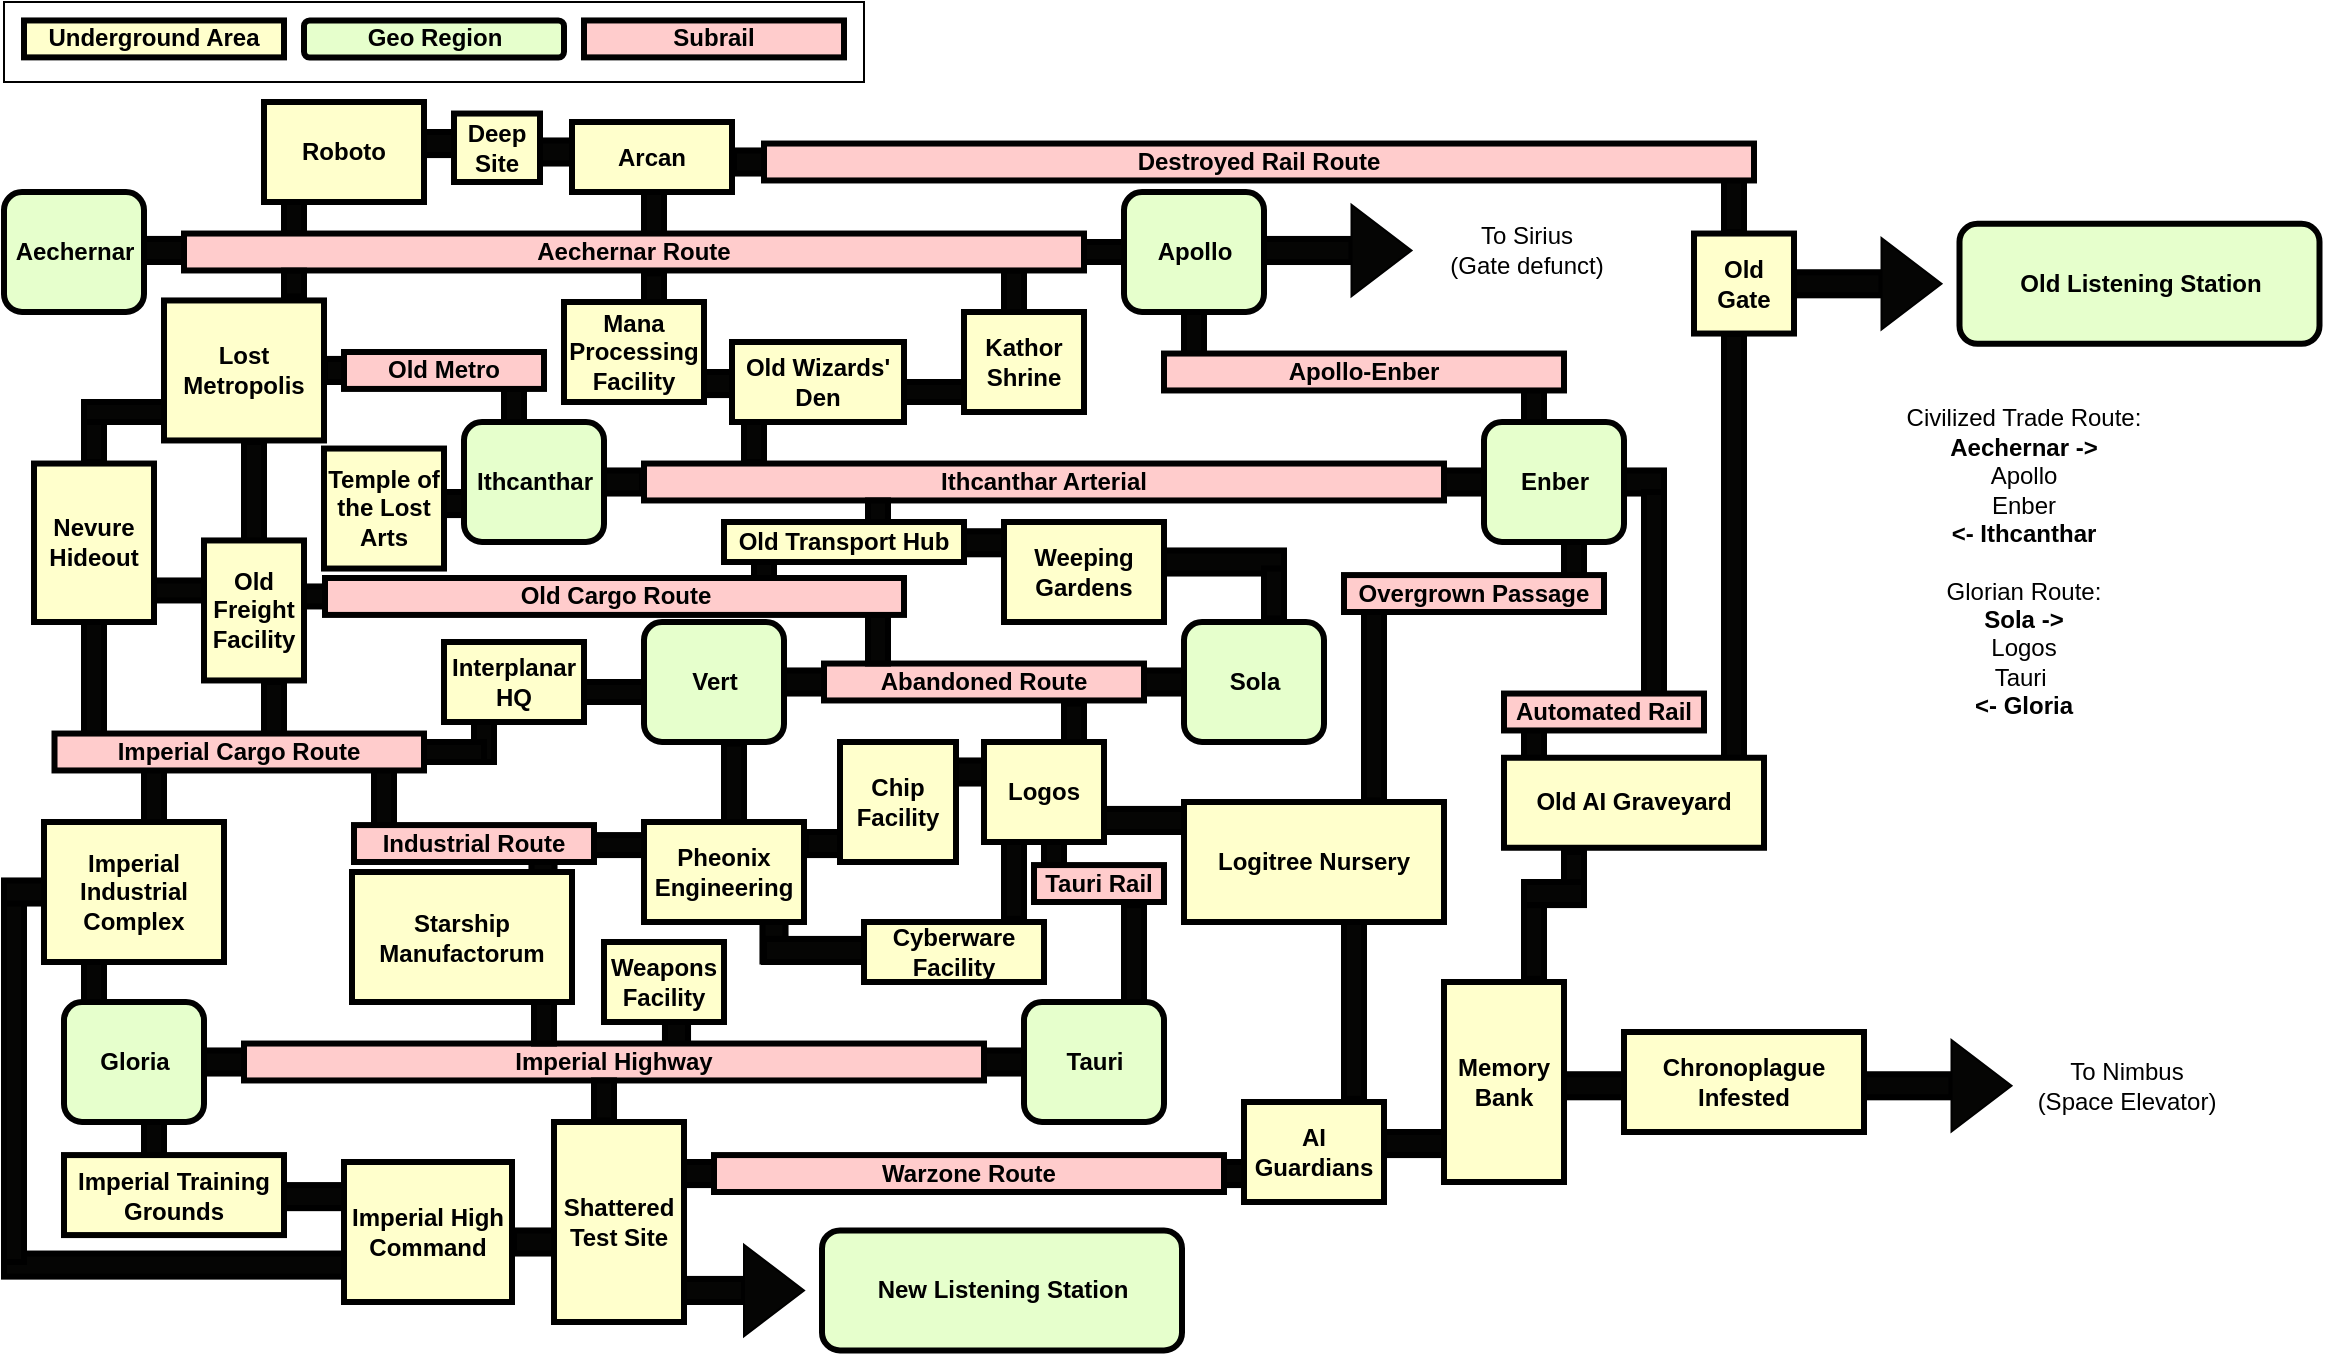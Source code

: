 <mxfile version="15.3.3" type="github" pages="3">
  <diagram name="Whole Map" id="c7558073-3199-34d8-9f00-42111426c3f3">
    <mxGraphModel dx="599" dy="219" grid="1" gridSize="10" guides="1" tooltips="1" connect="1" arrows="1" fold="1" page="1" pageScale="1" pageWidth="826" pageHeight="1169" background="none" math="0" shadow="0">
      <root>
        <mxCell id="0" />
        <mxCell id="1" parent="0" />
        <mxCell id="K3nOhWXgit-ND3mJMlhe-17" value="" style="whiteSpace=wrap;align=center;verticalAlign=middle;fontStyle=1;strokeWidth=3;fillColor=#050504;rotation=90;" vertex="1" parent="1">
          <mxGeometry x="279.5" y="447.69" width="20" height="11.54" as="geometry" />
        </mxCell>
        <mxCell id="K3nOhWXgit-ND3mJMlhe-7" value="" style="whiteSpace=wrap;align=center;verticalAlign=middle;fontStyle=1;strokeWidth=3;fillColor=#050504;" vertex="1" parent="1">
          <mxGeometry x="580" y="471.54" width="10" height="49.23" as="geometry" />
        </mxCell>
        <mxCell id="PadTIyMqERsMDA0XlbBG-240" value="" style="whiteSpace=wrap;align=center;verticalAlign=middle;fontStyle=1;strokeWidth=3;fillColor=#050504;" vertex="1" parent="1">
          <mxGeometry x="780" y="379.23" width="10" height="20" as="geometry" />
        </mxCell>
        <mxCell id="K3nOhWXgit-ND3mJMlhe-11" value="" style="whiteSpace=wrap;align=center;verticalAlign=middle;fontStyle=1;strokeWidth=3;fillColor=#050504;" vertex="1" parent="1">
          <mxGeometry x="395" y="294.23" width="10" height="20" as="geometry" />
        </mxCell>
        <mxCell id="K3nOhWXgit-ND3mJMlhe-2" value="" style="whiteSpace=wrap;align=center;verticalAlign=middle;fontStyle=1;strokeWidth=3;fillColor=#050504;" vertex="1" parent="1">
          <mxGeometry x="180.5" y="198.46" width="19" height="11.54" as="geometry" />
        </mxCell>
        <mxCell id="i3sJD5P4p5NzvENN9ZNv-3" value="" style="whiteSpace=wrap;align=center;verticalAlign=middle;fontStyle=1;strokeWidth=3;fillColor=#050504;" vertex="1" parent="1">
          <mxGeometry x="236" y="265" width="19" height="11.54" as="geometry" />
        </mxCell>
        <mxCell id="PadTIyMqERsMDA0XlbBG-172" value="" style="whiteSpace=wrap;align=center;verticalAlign=middle;fontStyle=1;strokeWidth=3;fillColor=#050504;" vertex="1" parent="1">
          <mxGeometry x="150" y="360" width="10" height="30" as="geometry" />
        </mxCell>
        <mxCell id="PadTIyMqERsMDA0XlbBG-267" value="" style="whiteSpace=wrap;align=center;verticalAlign=middle;fontStyle=1;strokeWidth=3;fillColor=#050504;" vertex="1" parent="1">
          <mxGeometry x="90" y="579.23" width="10" height="20" as="geometry" />
        </mxCell>
        <mxCell id="PadTIyMqERsMDA0XlbBG-156" value="" style="whiteSpace=wrap;align=center;verticalAlign=middle;fontStyle=1;strokeWidth=3;fillColor=#050504;" vertex="1" parent="1">
          <mxGeometry x="340" y="155.67" width="10" height="15.77" as="geometry" />
        </mxCell>
        <mxCell id="PadTIyMqERsMDA0XlbBG-259" value="" style="whiteSpace=wrap;align=center;verticalAlign=middle;fontStyle=1;strokeWidth=3;fillColor=#050504;" vertex="1" parent="1">
          <mxGeometry x="264" y="89.23" width="40" height="11.54" as="geometry" />
        </mxCell>
        <mxCell id="PadTIyMqERsMDA0XlbBG-251" value="" style="whiteSpace=wrap;align=center;verticalAlign=middle;fontStyle=1;strokeWidth=3;fillColor=#050504;" vertex="1" parent="1">
          <mxGeometry x="230" y="85.0" width="19" height="11.54" as="geometry" />
        </mxCell>
        <mxCell id="PadTIyMqERsMDA0XlbBG-245" value="" style="whiteSpace=wrap;align=center;verticalAlign=middle;fontStyle=1;strokeWidth=3;fillColor=#050504;" vertex="1" parent="1">
          <mxGeometry x="880" y="185.77" width="10" height="214.23" as="geometry" />
        </mxCell>
        <mxCell id="PadTIyMqERsMDA0XlbBG-215" value="" style="whiteSpace=wrap;align=center;verticalAlign=middle;fontStyle=1;strokeWidth=3;fillColor=#050504;rotation=90;" vertex="1" parent="1">
          <mxGeometry x="346.25" y="528.46" width="20" height="11.54" as="geometry" />
        </mxCell>
        <mxCell id="PadTIyMqERsMDA0XlbBG-205" value="" style="whiteSpace=wrap;align=center;verticalAlign=middle;fontStyle=1;strokeWidth=3;fillColor=#050504;" vertex="1" parent="1">
          <mxGeometry x="550" y="370.77" width="10" height="20" as="geometry" />
        </mxCell>
        <mxCell id="PadTIyMqERsMDA0XlbBG-204" value="" style="whiteSpace=wrap;align=center;verticalAlign=middle;fontStyle=1;strokeWidth=3;fillColor=#050504;" vertex="1" parent="1">
          <mxGeometry x="369" y="205.0" width="19" height="11.54" as="geometry" />
        </mxCell>
        <mxCell id="PadTIyMqERsMDA0XlbBG-190" value="" style="whiteSpace=wrap;align=center;verticalAlign=middle;fontStyle=1;strokeWidth=3;fillColor=#050504;" vertex="1" parent="1">
          <mxGeometry x="340" y="600" width="320" height="11.54" as="geometry" />
        </mxCell>
        <mxCell id="PadTIyMqERsMDA0XlbBG-186" value="" style="whiteSpace=wrap;align=center;verticalAlign=middle;fontStyle=1;strokeWidth=3;fillColor=#050504;rotation=90;" vertex="1" parent="1">
          <mxGeometry x="395" y="484" width="20" height="11.54" as="geometry" />
        </mxCell>
        <mxCell id="PadTIyMqERsMDA0XlbBG-184" value="" style="whiteSpace=wrap;align=center;verticalAlign=middle;fontStyle=1;strokeWidth=3;fillColor=#050504;" vertex="1" parent="1">
          <mxGeometry x="421" y="435.0" width="20" height="11.54" as="geometry" />
        </mxCell>
        <mxCell id="PadTIyMqERsMDA0XlbBG-183" value="" style="whiteSpace=wrap;align=center;verticalAlign=middle;fontStyle=1;strokeWidth=3;fillColor=#050504;" vertex="1" parent="1">
          <mxGeometry x="299.5" y="436.54" width="69" height="10" as="geometry" />
        </mxCell>
        <mxCell id="PadTIyMqERsMDA0XlbBG-160" value="" style="whiteSpace=wrap;align=center;verticalAlign=middle;fontStyle=1;strokeWidth=3;fillColor=#050504;" vertex="1" parent="1">
          <mxGeometry x="520" y="154.23" width="10" height="25.77" as="geometry" />
        </mxCell>
        <mxCell id="PadTIyMqERsMDA0XlbBG-154" value="" style="whiteSpace=wrap;align=center;verticalAlign=middle;fontStyle=1;strokeWidth=3;fillColor=#050504;" vertex="1" parent="1">
          <mxGeometry x="60" y="220" width="70" height="10" as="geometry" />
        </mxCell>
        <mxCell id="PadTIyMqERsMDA0XlbBG-153" value="" style="whiteSpace=wrap;align=center;verticalAlign=middle;fontStyle=1;strokeWidth=3;fillColor=#050504;" vertex="1" parent="1">
          <mxGeometry x="90" y="138.46" width="20" height="11.54" as="geometry" />
        </mxCell>
        <mxCell id="PadTIyMqERsMDA0XlbBG-152" value="" style="whiteSpace=wrap;align=center;verticalAlign=middle;fontStyle=1;strokeWidth=3;fillColor=#050504;" vertex="1" parent="1">
          <mxGeometry x="340" y="112.69" width="10" height="25.77" as="geometry" />
        </mxCell>
        <mxCell id="PadTIyMqERsMDA0XlbBG-151" value="" style="whiteSpace=wrap;align=center;verticalAlign=middle;fontStyle=1;strokeWidth=3;fillColor=#050504;" vertex="1" parent="1">
          <mxGeometry x="160" y="120" width="10" height="15.77" as="geometry" />
        </mxCell>
        <mxCell id="PadTIyMqERsMDA0XlbBG-103" value="" style="group" vertex="1" connectable="0" parent="1">
          <mxGeometry x="20" y="20" width="430" height="40" as="geometry" />
        </mxCell>
        <mxCell id="PadTIyMqERsMDA0XlbBG-102" value="" style="rounded=0;whiteSpace=wrap;html=1;hachureGap=4;pointerEvents=0;strokeColor=default;" vertex="1" parent="PadTIyMqERsMDA0XlbBG-103">
          <mxGeometry width="430" height="40" as="geometry" />
        </mxCell>
        <mxCell id="PadTIyMqERsMDA0XlbBG-96" value="Underground Area" style="whiteSpace=wrap;align=center;verticalAlign=middle;fontStyle=1;strokeWidth=3;fillColor=#FFFFCC" vertex="1" parent="PadTIyMqERsMDA0XlbBG-103">
          <mxGeometry x="10" y="9.231" width="130" height="18.462" as="geometry" />
        </mxCell>
        <mxCell id="PadTIyMqERsMDA0XlbBG-97" value="Subrail" style="whiteSpace=wrap;align=center;verticalAlign=middle;size=0.231;fontStyle=1;strokeWidth=3;fillColor=#FFCCCC;strokeColor=default;" vertex="1" parent="PadTIyMqERsMDA0XlbBG-103">
          <mxGeometry x="290" y="9.231" width="130" height="18.462" as="geometry" />
        </mxCell>
        <mxCell id="PadTIyMqERsMDA0XlbBG-98" value="Geo Region" style="verticalAlign=middle;align=center;fontSize=12;fontFamily=Helvetica;html=1;rounded=1;fontStyle=1;strokeWidth=3;fillColor=#E6FFCC" vertex="1" parent="PadTIyMqERsMDA0XlbBG-103">
          <mxGeometry x="150" y="9.231" width="130" height="18.462" as="geometry" />
        </mxCell>
        <mxCell id="PadTIyMqERsMDA0XlbBG-104" value="Aechernar Route" style="whiteSpace=wrap;align=center;verticalAlign=middle;size=0.231;fontStyle=1;strokeWidth=3;fillColor=#FFCCCC;strokeColor=default;" vertex="1" parent="1">
          <mxGeometry x="110" y="135.77" width="450" height="18.46" as="geometry" />
        </mxCell>
        <mxCell id="PadTIyMqERsMDA0XlbBG-115" value="Aechernar" style="verticalAlign=middle;align=center;fontSize=12;fontFamily=Helvetica;html=1;rounded=1;fontStyle=1;strokeWidth=3;fillColor=#E6FFCC" vertex="1" parent="1">
          <mxGeometry x="20" y="115" width="70" height="60" as="geometry" />
        </mxCell>
        <mxCell id="PadTIyMqERsMDA0XlbBG-117" value="Roboto" style="whiteSpace=wrap;align=center;verticalAlign=middle;fontStyle=1;strokeWidth=3;fillColor=#FFFFCC" vertex="1" parent="1">
          <mxGeometry x="150" y="70" width="80" height="50" as="geometry" />
        </mxCell>
        <mxCell id="PadTIyMqERsMDA0XlbBG-118" value="Ithcanthar Arterial" style="whiteSpace=wrap;align=center;verticalAlign=middle;size=0.231;fontStyle=1;strokeWidth=3;fillColor=#FFCCCC;strokeColor=default;" vertex="1" parent="1">
          <mxGeometry x="340" y="250.77" width="400" height="18.46" as="geometry" />
        </mxCell>
        <mxCell id="PadTIyMqERsMDA0XlbBG-119" value="Imperial Highway" style="whiteSpace=wrap;align=center;verticalAlign=middle;size=0.231;fontStyle=1;strokeWidth=3;fillColor=#FFCCCC;strokeColor=default;" vertex="1" parent="1">
          <mxGeometry x="140" y="540.77" width="370" height="18.46" as="geometry" />
        </mxCell>
        <mxCell id="PadTIyMqERsMDA0XlbBG-120" value="Abandoned Route" style="whiteSpace=wrap;align=center;verticalAlign=middle;size=0.231;fontStyle=1;strokeWidth=3;fillColor=#FFCCCC;strokeColor=default;" vertex="1" parent="1">
          <mxGeometry x="430" y="350.77" width="160" height="18.46" as="geometry" />
        </mxCell>
        <mxCell id="PadTIyMqERsMDA0XlbBG-121" value="Ithcanthar" style="verticalAlign=middle;align=center;fontSize=12;fontFamily=Helvetica;html=1;rounded=1;fontStyle=1;strokeWidth=3;fillColor=#E6FFCC" vertex="1" parent="1">
          <mxGeometry x="250" y="230" width="70" height="60" as="geometry" />
        </mxCell>
        <mxCell id="PadTIyMqERsMDA0XlbBG-122" value="Apollo" style="verticalAlign=middle;align=center;fontSize=12;fontFamily=Helvetica;html=1;rounded=1;fontStyle=1;strokeWidth=3;fillColor=#E6FFCC" vertex="1" parent="1">
          <mxGeometry x="580" y="115" width="70" height="60" as="geometry" />
        </mxCell>
        <mxCell id="PadTIyMqERsMDA0XlbBG-123" value="Enber" style="verticalAlign=middle;align=center;fontSize=12;fontFamily=Helvetica;html=1;rounded=1;fontStyle=1;strokeWidth=3;fillColor=#E6FFCC" vertex="1" parent="1">
          <mxGeometry x="760" y="230" width="70" height="60" as="geometry" />
        </mxCell>
        <mxCell id="PadTIyMqERsMDA0XlbBG-124" value="Sola" style="verticalAlign=middle;align=center;fontSize=12;fontFamily=Helvetica;html=1;rounded=1;fontStyle=1;strokeWidth=3;fillColor=#E6FFCC" vertex="1" parent="1">
          <mxGeometry x="610" y="330" width="70" height="60" as="geometry" />
        </mxCell>
        <mxCell id="PadTIyMqERsMDA0XlbBG-125" value="Vert" style="verticalAlign=middle;align=center;fontSize=12;fontFamily=Helvetica;html=1;rounded=1;fontStyle=1;strokeWidth=3;fillColor=#E6FFCC" vertex="1" parent="1">
          <mxGeometry x="340" y="330" width="70" height="60" as="geometry" />
        </mxCell>
        <mxCell id="PadTIyMqERsMDA0XlbBG-126" value="Tauri" style="verticalAlign=middle;align=center;fontSize=12;fontFamily=Helvetica;html=1;rounded=1;fontStyle=1;strokeWidth=3;fillColor=#E6FFCC" vertex="1" parent="1">
          <mxGeometry x="530" y="520" width="70" height="60" as="geometry" />
        </mxCell>
        <mxCell id="PadTIyMqERsMDA0XlbBG-127" value="Gloria" style="verticalAlign=middle;align=center;fontSize=12;fontFamily=Helvetica;html=1;rounded=1;fontStyle=1;strokeWidth=3;fillColor=#E6FFCC" vertex="1" parent="1">
          <mxGeometry x="50" y="520" width="70" height="60" as="geometry" />
        </mxCell>
        <mxCell id="PadTIyMqERsMDA0XlbBG-131" value="Imperial Industrial Complex" style="whiteSpace=wrap;align=center;verticalAlign=middle;fontStyle=1;strokeWidth=3;fillColor=#FFFFCC" vertex="1" parent="1">
          <mxGeometry x="40" y="430" width="90" height="70" as="geometry" />
        </mxCell>
        <mxCell id="PadTIyMqERsMDA0XlbBG-132" value="Interplanar HQ" style="whiteSpace=wrap;align=center;verticalAlign=middle;fontStyle=1;strokeWidth=3;fillColor=#FFFFCC" vertex="1" parent="1">
          <mxGeometry x="240" y="340" width="70" height="40" as="geometry" />
        </mxCell>
        <mxCell id="PadTIyMqERsMDA0XlbBG-134" value="Mana Processing&#xa;Facility" style="whiteSpace=wrap;align=center;verticalAlign=middle;fontStyle=1;strokeWidth=3;fillColor=#FFFFCC" vertex="1" parent="1">
          <mxGeometry x="300" y="170" width="70" height="50" as="geometry" />
        </mxCell>
        <mxCell id="PadTIyMqERsMDA0XlbBG-135" value="Old Wizards&#39; Den" style="whiteSpace=wrap;align=center;verticalAlign=middle;fontStyle=1;strokeWidth=3;fillColor=#FFFFCC" vertex="1" parent="1">
          <mxGeometry x="384" y="190" width="86" height="40" as="geometry" />
        </mxCell>
        <mxCell id="PadTIyMqERsMDA0XlbBG-136" value="Kathor Shrine" style="whiteSpace=wrap;align=center;verticalAlign=middle;fontStyle=1;strokeWidth=3;fillColor=#FFFFCC" vertex="1" parent="1">
          <mxGeometry x="500" y="175" width="60" height="50" as="geometry" />
        </mxCell>
        <mxCell id="PadTIyMqERsMDA0XlbBG-137" value="Arcan" style="whiteSpace=wrap;align=center;verticalAlign=middle;fontStyle=1;strokeWidth=3;fillColor=#FFFFCC" vertex="1" parent="1">
          <mxGeometry x="304" y="80" width="80" height="35" as="geometry" />
        </mxCell>
        <mxCell id="PadTIyMqERsMDA0XlbBG-139" value="Logitree Nursery" style="whiteSpace=wrap;align=center;verticalAlign=middle;fontStyle=1;strokeWidth=3;fillColor=#FFFFCC" vertex="1" parent="1">
          <mxGeometry x="610" y="420" width="130" height="60" as="geometry" />
        </mxCell>
        <mxCell id="PadTIyMqERsMDA0XlbBG-141" value="Pheonix Engineering" style="whiteSpace=wrap;align=center;verticalAlign=middle;fontStyle=1;strokeWidth=3;fillColor=#FFFFCC" vertex="1" parent="1">
          <mxGeometry x="340" y="430" width="80" height="50" as="geometry" />
        </mxCell>
        <mxCell id="PadTIyMqERsMDA0XlbBG-142" value="Cyberware Facility" style="whiteSpace=wrap;align=center;verticalAlign=middle;fontStyle=1;strokeWidth=3;fillColor=#FFFFCC" vertex="1" parent="1">
          <mxGeometry x="450" y="480" width="90" height="30" as="geometry" />
        </mxCell>
        <mxCell id="PadTIyMqERsMDA0XlbBG-143" value="Starship Manufactorum" style="whiteSpace=wrap;align=center;verticalAlign=middle;fontStyle=1;strokeWidth=3;fillColor=#FFFFCC" vertex="1" parent="1">
          <mxGeometry x="194" y="455" width="110" height="65" as="geometry" />
        </mxCell>
        <mxCell id="PadTIyMqERsMDA0XlbBG-146" value="AI Guardians" style="whiteSpace=wrap;align=center;verticalAlign=middle;fontStyle=1;strokeWidth=3;fillColor=#FFFFCC" vertex="1" parent="1">
          <mxGeometry x="640" y="570" width="70" height="50" as="geometry" />
        </mxCell>
        <mxCell id="PadTIyMqERsMDA0XlbBG-155" value="" style="whiteSpace=wrap;align=center;verticalAlign=middle;fontStyle=1;strokeWidth=3;fillColor=#050504;" vertex="1" parent="1">
          <mxGeometry x="560" y="140" width="20" height="10" as="geometry" />
        </mxCell>
        <mxCell id="PadTIyMqERsMDA0XlbBG-158" value="" style="whiteSpace=wrap;align=center;verticalAlign=middle;fontStyle=1;strokeWidth=3;fillColor=#050504;" vertex="1" parent="1">
          <mxGeometry x="390" y="230" width="10" height="20" as="geometry" />
        </mxCell>
        <mxCell id="PadTIyMqERsMDA0XlbBG-159" value="" style="whiteSpace=wrap;align=center;verticalAlign=middle;fontStyle=1;strokeWidth=3;fillColor=#050504;" vertex="1" parent="1">
          <mxGeometry x="470" y="210" width="30" height="10" as="geometry" />
        </mxCell>
        <mxCell id="PadTIyMqERsMDA0XlbBG-161" value="" style="whiteSpace=wrap;align=center;verticalAlign=middle;fontStyle=1;strokeWidth=3;fillColor=#050504;" vertex="1" parent="1">
          <mxGeometry x="320" y="254.23" width="19" height="11.54" as="geometry" />
        </mxCell>
        <mxCell id="PadTIyMqERsMDA0XlbBG-162" value="" style="whiteSpace=wrap;align=center;verticalAlign=middle;fontStyle=1;strokeWidth=3;fillColor=#050504;" vertex="1" parent="1">
          <mxGeometry x="580" y="294.23" width="80" height="11.54" as="geometry" />
        </mxCell>
        <mxCell id="PadTIyMqERsMDA0XlbBG-163" value="" style="whiteSpace=wrap;align=center;verticalAlign=middle;fontStyle=1;strokeWidth=3;fillColor=#050504;" vertex="1" parent="1">
          <mxGeometry x="740" y="254.23" width="20" height="11.54" as="geometry" />
        </mxCell>
        <mxCell id="PadTIyMqERsMDA0XlbBG-164" value="" style="whiteSpace=wrap;align=center;verticalAlign=middle;fontStyle=1;strokeWidth=3;fillColor=#050504;" vertex="1" parent="1">
          <mxGeometry x="410" y="354.23" width="20" height="11.54" as="geometry" />
        </mxCell>
        <mxCell id="PadTIyMqERsMDA0XlbBG-165" value="" style="whiteSpace=wrap;align=center;verticalAlign=middle;fontStyle=1;strokeWidth=3;fillColor=#050504;" vertex="1" parent="1">
          <mxGeometry x="510" y="544.23" width="20" height="11.54" as="geometry" />
        </mxCell>
        <mxCell id="PadTIyMqERsMDA0XlbBG-166" value="" style="whiteSpace=wrap;align=center;verticalAlign=middle;fontStyle=1;strokeWidth=3;fillColor=#050504;" vertex="1" parent="1">
          <mxGeometry x="120" y="544.23" width="20" height="11.54" as="geometry" />
        </mxCell>
        <mxCell id="PadTIyMqERsMDA0XlbBG-167" value="" style="whiteSpace=wrap;align=center;verticalAlign=middle;fontStyle=1;strokeWidth=3;fillColor=#050504;" vertex="1" parent="1">
          <mxGeometry x="60" y="230" width="10" height="20" as="geometry" />
        </mxCell>
        <mxCell id="PadTIyMqERsMDA0XlbBG-168" value="" style="whiteSpace=wrap;align=center;verticalAlign=middle;fontStyle=1;strokeWidth=3;fillColor=#050504;" vertex="1" parent="1">
          <mxGeometry x="140" y="240" width="10" height="70" as="geometry" />
        </mxCell>
        <mxCell id="PadTIyMqERsMDA0XlbBG-169" value="" style="whiteSpace=wrap;align=center;verticalAlign=middle;fontStyle=1;strokeWidth=3;fillColor=#050504;" vertex="1" parent="1">
          <mxGeometry x="230" y="200" width="50" height="10" as="geometry" />
        </mxCell>
        <mxCell id="PadTIyMqERsMDA0XlbBG-170" value="" style="whiteSpace=wrap;align=center;verticalAlign=middle;fontStyle=1;strokeWidth=3;fillColor=#050504;" vertex="1" parent="1">
          <mxGeometry x="160" y="154.33" width="10" height="12.88" as="geometry" />
        </mxCell>
        <mxCell id="PadTIyMqERsMDA0XlbBG-171" value="" style="whiteSpace=wrap;align=center;verticalAlign=middle;fontStyle=1;strokeWidth=3;fillColor=#050504;" vertex="1" parent="1">
          <mxGeometry x="270" y="210" width="10" height="20" as="geometry" />
        </mxCell>
        <mxCell id="PadTIyMqERsMDA0XlbBG-173" value="" style="whiteSpace=wrap;align=center;verticalAlign=middle;fontStyle=1;strokeWidth=3;fillColor=#050504;" vertex="1" parent="1">
          <mxGeometry x="310" y="360" width="30" height="10" as="geometry" />
        </mxCell>
        <mxCell id="PadTIyMqERsMDA0XlbBG-174" value="" style="whiteSpace=wrap;align=center;verticalAlign=middle;fontStyle=1;strokeWidth=3;fillColor=#050504;" vertex="1" parent="1">
          <mxGeometry x="255" y="380" width="10" height="20" as="geometry" />
        </mxCell>
        <mxCell id="PadTIyMqERsMDA0XlbBG-175" value="" style="whiteSpace=wrap;align=center;verticalAlign=middle;fontStyle=1;strokeWidth=3;fillColor=#050504;" vertex="1" parent="1">
          <mxGeometry x="225" y="390" width="35" height="10" as="geometry" />
        </mxCell>
        <mxCell id="PadTIyMqERsMDA0XlbBG-176" value="" style="whiteSpace=wrap;align=center;verticalAlign=middle;fontStyle=1;strokeWidth=3;fillColor=#050504;" vertex="1" parent="1">
          <mxGeometry x="60" y="330" width="10" height="60" as="geometry" />
        </mxCell>
        <mxCell id="PadTIyMqERsMDA0XlbBG-177" value="" style="whiteSpace=wrap;align=center;verticalAlign=middle;fontStyle=1;strokeWidth=3;fillColor=#050504;" vertex="1" parent="1">
          <mxGeometry x="90" y="400" width="10" height="30" as="geometry" />
        </mxCell>
        <mxCell id="PadTIyMqERsMDA0XlbBG-178" value="" style="whiteSpace=wrap;align=center;verticalAlign=middle;fontStyle=1;strokeWidth=3;fillColor=#050504;" vertex="1" parent="1">
          <mxGeometry x="60" y="500" width="10" height="20" as="geometry" />
        </mxCell>
        <mxCell id="PadTIyMqERsMDA0XlbBG-179" value="" style="whiteSpace=wrap;align=center;verticalAlign=middle;fontStyle=1;strokeWidth=3;fillColor=#050504;" vertex="1" parent="1">
          <mxGeometry x="205" y="400" width="10" height="40" as="geometry" />
        </mxCell>
        <mxCell id="PadTIyMqERsMDA0XlbBG-180" value="" style="whiteSpace=wrap;align=center;verticalAlign=middle;fontStyle=1;strokeWidth=3;fillColor=#050504;" vertex="1" parent="1">
          <mxGeometry x="285" y="520" width="10" height="20.77" as="geometry" />
        </mxCell>
        <mxCell id="PadTIyMqERsMDA0XlbBG-181" value="" style="whiteSpace=wrap;align=center;verticalAlign=middle;fontStyle=1;strokeWidth=3;fillColor=#050504;" vertex="1" parent="1">
          <mxGeometry x="315" y="559.23" width="10" height="20" as="geometry" />
        </mxCell>
        <mxCell id="PadTIyMqERsMDA0XlbBG-182" value="" style="whiteSpace=wrap;align=center;verticalAlign=middle;fontStyle=1;strokeWidth=3;fillColor=#050504;" vertex="1" parent="1">
          <mxGeometry x="380" y="390.77" width="10" height="39.23" as="geometry" />
        </mxCell>
        <mxCell id="PadTIyMqERsMDA0XlbBG-185" value="" style="whiteSpace=wrap;align=center;verticalAlign=middle;fontStyle=1;strokeWidth=3;fillColor=#050504;" vertex="1" parent="1">
          <mxGeometry x="400" y="488.46" width="50" height="11.54" as="geometry" />
        </mxCell>
        <mxCell id="PadTIyMqERsMDA0XlbBG-187" value="" style="whiteSpace=wrap;align=center;verticalAlign=middle;fontStyle=1;strokeWidth=3;fillColor=#050504;" vertex="1" parent="1">
          <mxGeometry x="570" y="423.46" width="40" height="11.54" as="geometry" />
        </mxCell>
        <mxCell id="PadTIyMqERsMDA0XlbBG-189" value="" style="whiteSpace=wrap;align=center;verticalAlign=middle;fontStyle=1;strokeWidth=3;fillColor=#050504;" vertex="1" parent="1">
          <mxGeometry x="275" y="634.23" width="20" height="11.54" as="geometry" />
        </mxCell>
        <mxCell id="PadTIyMqERsMDA0XlbBG-191" value="" style="whiteSpace=wrap;align=center;verticalAlign=middle;fontStyle=1;strokeWidth=3;fillColor=#050504;" vertex="1" parent="1">
          <mxGeometry x="540" y="440" width="10" height="20" as="geometry" />
        </mxCell>
        <mxCell id="PadTIyMqERsMDA0XlbBG-192" value="" style="whiteSpace=wrap;align=center;verticalAlign=middle;fontStyle=1;strokeWidth=3;fillColor=#050504;" vertex="1" parent="1">
          <mxGeometry x="690" y="480" width="10" height="88.46" as="geometry" />
        </mxCell>
        <mxCell id="PadTIyMqERsMDA0XlbBG-193" value="" style="whiteSpace=wrap;align=center;verticalAlign=middle;fontStyle=1;strokeWidth=3;fillColor=#050504;" vertex="1" parent="1">
          <mxGeometry x="700" y="309.23" width="10" height="110" as="geometry" />
        </mxCell>
        <mxCell id="PadTIyMqERsMDA0XlbBG-194" value="" style="whiteSpace=wrap;align=center;verticalAlign=middle;fontStyle=1;strokeWidth=3;fillColor=#050504;" vertex="1" parent="1">
          <mxGeometry x="720" y="310" width="80" height="11.54" as="geometry" />
        </mxCell>
        <mxCell id="PadTIyMqERsMDA0XlbBG-195" value="" style="whiteSpace=wrap;align=center;verticalAlign=middle;fontStyle=1;strokeWidth=3;fillColor=#050504;" vertex="1" parent="1">
          <mxGeometry x="452" y="269.23" width="10" height="20" as="geometry" />
        </mxCell>
        <mxCell id="PadTIyMqERsMDA0XlbBG-196" value="" style="whiteSpace=wrap;align=center;verticalAlign=middle;fontStyle=1;strokeWidth=3;fillColor=#050504;" vertex="1" parent="1">
          <mxGeometry x="452" y="320" width="10" height="30.77" as="geometry" />
        </mxCell>
        <mxCell id="PadTIyMqERsMDA0XlbBG-197" value="" style="whiteSpace=wrap;align=center;verticalAlign=middle;fontStyle=1;strokeWidth=3;fillColor=#050504;" vertex="1" parent="1">
          <mxGeometry x="800" y="290" width="10" height="20" as="geometry" />
        </mxCell>
        <mxCell id="PadTIyMqERsMDA0XlbBG-198" value="" style="whiteSpace=wrap;align=center;verticalAlign=middle;fontStyle=1;strokeWidth=3;fillColor=#050504;" vertex="1" parent="1">
          <mxGeometry x="610" y="175" width="10" height="25" as="geometry" />
        </mxCell>
        <mxCell id="PadTIyMqERsMDA0XlbBG-199" value="" style="whiteSpace=wrap;align=center;verticalAlign=middle;fontStyle=1;strokeWidth=3;fillColor=#050504;" vertex="1" parent="1">
          <mxGeometry x="780" y="210" width="10" height="20" as="geometry" />
        </mxCell>
        <mxCell id="PadTIyMqERsMDA0XlbBG-200" value="" style="whiteSpace=wrap;align=center;verticalAlign=middle;fontStyle=1;strokeWidth=3;fillColor=#050504;" vertex="1" parent="1">
          <mxGeometry x="610" y="198.46" width="180" height="11.54" as="geometry" />
        </mxCell>
        <mxCell id="PadTIyMqERsMDA0XlbBG-201" value="" style="whiteSpace=wrap;align=center;verticalAlign=middle;fontStyle=1;strokeWidth=3;fillColor=#050504;" vertex="1" parent="1">
          <mxGeometry x="20" y="645.77" width="204" height="11.54" as="geometry" />
        </mxCell>
        <mxCell id="PadTIyMqERsMDA0XlbBG-202" value="" style="whiteSpace=wrap;align=center;verticalAlign=middle;fontStyle=1;strokeWidth=3;fillColor=#050504;" vertex="1" parent="1">
          <mxGeometry x="20" y="460" width="10" height="190" as="geometry" />
        </mxCell>
        <mxCell id="PadTIyMqERsMDA0XlbBG-203" value="" style="whiteSpace=wrap;align=center;verticalAlign=middle;fontStyle=1;strokeWidth=3;fillColor=#050504;" vertex="1" parent="1">
          <mxGeometry x="20" y="459.23" width="20" height="11.54" as="geometry" />
        </mxCell>
        <mxCell id="PadTIyMqERsMDA0XlbBG-206" value="" style="whiteSpace=wrap;align=center;verticalAlign=middle;fontStyle=1;strokeWidth=3;fillColor=#050504;" vertex="1" parent="1">
          <mxGeometry x="472" y="399.23" width="48" height="11.54" as="geometry" />
        </mxCell>
        <mxCell id="PadTIyMqERsMDA0XlbBG-209" value="" style="whiteSpace=wrap;align=center;verticalAlign=middle;fontStyle=1;strokeWidth=3;fillColor=#050504;" vertex="1" parent="1">
          <mxGeometry x="170" y="312.23" width="20" height="10" as="geometry" />
        </mxCell>
        <mxCell id="PadTIyMqERsMDA0XlbBG-210" value="Weeping Gardens" style="whiteSpace=wrap;align=center;verticalAlign=middle;fontStyle=1;strokeWidth=3;fillColor=#FFFFCC" vertex="1" parent="1">
          <mxGeometry x="520" y="280" width="80" height="50" as="geometry" />
        </mxCell>
        <mxCell id="PadTIyMqERsMDA0XlbBG-211" value="" style="whiteSpace=wrap;align=center;verticalAlign=middle;fontStyle=1;strokeWidth=3;fillColor=#050504;" vertex="1" parent="1">
          <mxGeometry x="590" y="354.23" width="20" height="11.54" as="geometry" />
        </mxCell>
        <mxCell id="PadTIyMqERsMDA0XlbBG-212" value="" style="whiteSpace=wrap;align=center;verticalAlign=middle;fontStyle=1;strokeWidth=3;fillColor=#050504;" vertex="1" parent="1">
          <mxGeometry x="480" y="284.61" width="40" height="11.54" as="geometry" />
        </mxCell>
        <mxCell id="PadTIyMqERsMDA0XlbBG-213" value="" style="whiteSpace=wrap;align=center;verticalAlign=middle;fontStyle=1;strokeWidth=3;fillColor=#050504;" vertex="1" parent="1">
          <mxGeometry x="650" y="303.27" width="10" height="25" as="geometry" />
        </mxCell>
        <mxCell id="PadTIyMqERsMDA0XlbBG-214" value="Weapons Facility" style="whiteSpace=wrap;align=center;verticalAlign=middle;fontStyle=1;strokeWidth=3;fillColor=#FFFFCC" vertex="1" parent="1">
          <mxGeometry x="320" y="490" width="60" height="40" as="geometry" />
        </mxCell>
        <mxCell id="PadTIyMqERsMDA0XlbBG-222" value="" style="group" vertex="1" connectable="0" parent="1">
          <mxGeometry x="346.25" y="641.34" width="262.75" height="52.89" as="geometry" />
        </mxCell>
        <mxCell id="PadTIyMqERsMDA0XlbBG-217" value="" style="whiteSpace=wrap;align=center;verticalAlign=middle;fontStyle=1;strokeWidth=3;fillColor=#050504;" vertex="1" parent="PadTIyMqERsMDA0XlbBG-222">
          <mxGeometry y="17.12" width="43.75" height="11.54" as="geometry" />
        </mxCell>
        <mxCell id="PadTIyMqERsMDA0XlbBG-218" value="" style="triangle;whiteSpace=wrap;html=1;hachureGap=4;pointerEvents=0;strokeColor=default;fillColor=#050504;" vertex="1" parent="PadTIyMqERsMDA0XlbBG-222">
          <mxGeometry x="43.75" width="30" height="45.77" as="geometry" />
        </mxCell>
        <mxCell id="PadTIyMqERsMDA0XlbBG-219" value="To &lt;br&gt;Galactic Gate" style="text;html=1;strokeColor=none;fillColor=none;align=center;verticalAlign=middle;whiteSpace=wrap;rounded=0;hachureGap=4;pointerEvents=0;" vertex="1" parent="PadTIyMqERsMDA0XlbBG-222">
          <mxGeometry x="82.75" y="12.89" width="77.25" height="20" as="geometry" />
        </mxCell>
        <mxCell id="PadTIyMqERsMDA0XlbBG-278" value="New Listening Station" style="verticalAlign=middle;align=center;fontSize=12;fontFamily=Helvetica;html=1;rounded=1;fontStyle=1;strokeWidth=3;fillColor=#E6FFCC" vertex="1" parent="PadTIyMqERsMDA0XlbBG-222">
          <mxGeometry x="82.75" y="-7.11" width="180" height="60" as="geometry" />
        </mxCell>
        <mxCell id="PadTIyMqERsMDA0XlbBG-223" value="" style="group" vertex="1" connectable="0" parent="1">
          <mxGeometry x="650" y="121.35" width="180" height="45.77" as="geometry" />
        </mxCell>
        <mxCell id="PadTIyMqERsMDA0XlbBG-224" value="" style="whiteSpace=wrap;align=center;verticalAlign=middle;fontStyle=1;strokeWidth=3;fillColor=#050504;" vertex="1" parent="PadTIyMqERsMDA0XlbBG-223">
          <mxGeometry y="17.12" width="43.75" height="11.54" as="geometry" />
        </mxCell>
        <mxCell id="PadTIyMqERsMDA0XlbBG-225" value="" style="triangle;whiteSpace=wrap;html=1;hachureGap=4;pointerEvents=0;strokeColor=default;fillColor=#050504;" vertex="1" parent="PadTIyMqERsMDA0XlbBG-223">
          <mxGeometry x="43.75" width="30" height="45.77" as="geometry" />
        </mxCell>
        <mxCell id="PadTIyMqERsMDA0XlbBG-226" value="To Sirius&lt;br&gt;(Gate defunct)" style="text;html=1;strokeColor=none;fillColor=none;align=center;verticalAlign=middle;whiteSpace=wrap;rounded=0;hachureGap=4;pointerEvents=0;" vertex="1" parent="PadTIyMqERsMDA0XlbBG-223">
          <mxGeometry x="82.75" y="12.89" width="97.25" height="20" as="geometry" />
        </mxCell>
        <mxCell id="PadTIyMqERsMDA0XlbBG-229" value="Old AI Graveyard" style="whiteSpace=wrap;align=center;verticalAlign=middle;fontStyle=1;strokeWidth=3;fillColor=#FFFFCC" vertex="1" parent="1">
          <mxGeometry x="770" y="397.88" width="130" height="45" as="geometry" />
        </mxCell>
        <mxCell id="PadTIyMqERsMDA0XlbBG-230" value="Chronoplague Infested" style="whiteSpace=wrap;align=center;verticalAlign=middle;fontStyle=1;strokeWidth=3;fillColor=#FFFFCC" vertex="1" parent="1">
          <mxGeometry x="830" y="535" width="120" height="50" as="geometry" />
        </mxCell>
        <mxCell id="PadTIyMqERsMDA0XlbBG-231" value="" style="group" vertex="1" connectable="0" parent="1">
          <mxGeometry x="950" y="539" width="180" height="45.77" as="geometry" />
        </mxCell>
        <mxCell id="PadTIyMqERsMDA0XlbBG-232" value="" style="whiteSpace=wrap;align=center;verticalAlign=middle;fontStyle=1;strokeWidth=3;fillColor=#050504;" vertex="1" parent="PadTIyMqERsMDA0XlbBG-231">
          <mxGeometry y="17.12" width="43.75" height="11.54" as="geometry" />
        </mxCell>
        <mxCell id="PadTIyMqERsMDA0XlbBG-233" value="" style="triangle;whiteSpace=wrap;html=1;hachureGap=4;pointerEvents=0;strokeColor=default;fillColor=#050504;" vertex="1" parent="PadTIyMqERsMDA0XlbBG-231">
          <mxGeometry x="43.75" width="30" height="45.77" as="geometry" />
        </mxCell>
        <mxCell id="PadTIyMqERsMDA0XlbBG-234" value="To Nimbus (Space Elevator)" style="text;html=1;strokeColor=none;fillColor=none;align=center;verticalAlign=middle;whiteSpace=wrap;rounded=0;hachureGap=4;pointerEvents=0;" vertex="1" parent="PadTIyMqERsMDA0XlbBG-231">
          <mxGeometry x="82.75" y="12.89" width="97.25" height="20" as="geometry" />
        </mxCell>
        <mxCell id="PadTIyMqERsMDA0XlbBG-235" value="" style="whiteSpace=wrap;align=center;verticalAlign=middle;fontStyle=1;strokeWidth=3;fillColor=#050504;" vertex="1" parent="1">
          <mxGeometry x="710" y="585" width="40" height="11.54" as="geometry" />
        </mxCell>
        <mxCell id="PadTIyMqERsMDA0XlbBG-236" value="" style="whiteSpace=wrap;align=center;verticalAlign=middle;fontStyle=1;strokeWidth=3;fillColor=#050504;" vertex="1" parent="1">
          <mxGeometry x="800" y="556.11" width="30" height="11.54" as="geometry" />
        </mxCell>
        <mxCell id="PadTIyMqERsMDA0XlbBG-237" value="" style="whiteSpace=wrap;align=center;verticalAlign=middle;fontStyle=1;strokeWidth=3;fillColor=#050504;" vertex="1" parent="1">
          <mxGeometry x="830" y="254.23" width="20" height="11.54" as="geometry" />
        </mxCell>
        <mxCell id="PadTIyMqERsMDA0XlbBG-238" value="" style="whiteSpace=wrap;align=center;verticalAlign=middle;fontStyle=1;strokeWidth=3;fillColor=#050504;" vertex="1" parent="1">
          <mxGeometry x="840" y="265" width="10" height="115" as="geometry" />
        </mxCell>
        <mxCell id="PadTIyMqERsMDA0XlbBG-239" value="" style="whiteSpace=wrap;align=center;verticalAlign=middle;fontStyle=1;strokeWidth=3;fillColor=#050504;" vertex="1" parent="1">
          <mxGeometry x="810" y="369.23" width="40" height="11.54" as="geometry" />
        </mxCell>
        <mxCell id="PadTIyMqERsMDA0XlbBG-241" value="" style="whiteSpace=wrap;align=center;verticalAlign=middle;fontStyle=1;strokeWidth=3;fillColor=#050504;" vertex="1" parent="1">
          <mxGeometry x="800" y="445" width="10" height="20" as="geometry" />
        </mxCell>
        <mxCell id="PadTIyMqERsMDA0XlbBG-242" value="" style="whiteSpace=wrap;align=center;verticalAlign=middle;fontStyle=1;strokeWidth=3;fillColor=#050504;" vertex="1" parent="1">
          <mxGeometry x="780" y="470" width="10" height="38.46" as="geometry" />
        </mxCell>
        <mxCell id="PadTIyMqERsMDA0XlbBG-243" value="" style="whiteSpace=wrap;align=center;verticalAlign=middle;fontStyle=1;strokeWidth=3;fillColor=#050504;" vertex="1" parent="1">
          <mxGeometry x="780" y="460" width="30" height="11.54" as="geometry" />
        </mxCell>
        <mxCell id="PadTIyMqERsMDA0XlbBG-244" value="Old Gate" style="whiteSpace=wrap;align=center;verticalAlign=middle;fontStyle=1;strokeWidth=3;fillColor=#FFFFCC" vertex="1" parent="1">
          <mxGeometry x="865" y="135.77" width="50" height="50" as="geometry" />
        </mxCell>
        <mxCell id="PadTIyMqERsMDA0XlbBG-246" value="" style="whiteSpace=wrap;align=center;verticalAlign=middle;fontStyle=1;strokeWidth=3;fillColor=#050504;" vertex="1" parent="1">
          <mxGeometry x="880" y="100" width="10" height="35" as="geometry" />
        </mxCell>
        <mxCell id="PadTIyMqERsMDA0XlbBG-247" value="" style="whiteSpace=wrap;align=center;verticalAlign=middle;fontStyle=1;strokeWidth=3;fillColor=#050504;" vertex="1" parent="1">
          <mxGeometry x="385" y="94.23" width="505" height="11.54" as="geometry" />
        </mxCell>
        <mxCell id="PadTIyMqERsMDA0XlbBG-250" value="Deep Site" style="whiteSpace=wrap;align=center;verticalAlign=middle;fontStyle=1;strokeWidth=3;fillColor=#FFFFCC" vertex="1" parent="1">
          <mxGeometry x="245" y="75.77" width="43" height="34.23" as="geometry" />
        </mxCell>
        <mxCell id="PadTIyMqERsMDA0XlbBG-260" value="" style="whiteSpace=wrap;align=center;verticalAlign=middle;fontStyle=1;strokeWidth=3;fillColor=#050504;" vertex="1" parent="1">
          <mxGeometry x="90" y="309.23" width="70" height="10" as="geometry" />
        </mxCell>
        <mxCell id="PadTIyMqERsMDA0XlbBG-133" value="Old Transport Hub" style="whiteSpace=wrap;align=center;verticalAlign=middle;fontStyle=1;strokeWidth=3;fillColor=#FFFFCC" vertex="1" parent="1">
          <mxGeometry x="380" y="280" width="120" height="20" as="geometry" />
        </mxCell>
        <mxCell id="PadTIyMqERsMDA0XlbBG-129" value="Old Freight&#xa;Facility" style="whiteSpace=wrap;align=center;verticalAlign=middle;fontStyle=1;strokeWidth=3;fillColor=#FFFFCC" vertex="1" parent="1">
          <mxGeometry x="120" y="289.23" width="50" height="70" as="geometry" />
        </mxCell>
        <mxCell id="PadTIyMqERsMDA0XlbBG-140" value="Chip Facility" style="whiteSpace=wrap;align=center;verticalAlign=middle;fontStyle=1;strokeWidth=3;fillColor=#FFFFCC" vertex="1" parent="1">
          <mxGeometry x="438" y="390" width="58" height="60" as="geometry" />
        </mxCell>
        <mxCell id="PadTIyMqERsMDA0XlbBG-266" value="Imperial Training Grounds" style="whiteSpace=wrap;align=center;verticalAlign=middle;fontStyle=1;strokeWidth=3;fillColor=#FFFFCC" vertex="1" parent="1">
          <mxGeometry x="50" y="596.54" width="110" height="40" as="geometry" />
        </mxCell>
        <mxCell id="PadTIyMqERsMDA0XlbBG-268" value="" style="whiteSpace=wrap;align=center;verticalAlign=middle;fontStyle=1;strokeWidth=3;fillColor=#050504;" vertex="1" parent="1">
          <mxGeometry x="160" y="611.54" width="70" height="11.54" as="geometry" />
        </mxCell>
        <mxCell id="PadTIyMqERsMDA0XlbBG-144" value="Imperial High Command" style="whiteSpace=wrap;align=center;verticalAlign=middle;fontStyle=1;strokeWidth=3;fillColor=#FFFFCC" vertex="1" parent="1">
          <mxGeometry x="190" y="600" width="84" height="70" as="geometry" />
        </mxCell>
        <mxCell id="PadTIyMqERsMDA0XlbBG-145" value="Shattered Test Site" style="whiteSpace=wrap;align=center;verticalAlign=middle;fontStyle=1;strokeWidth=3;fillColor=#FFFFCC" vertex="1" parent="1">
          <mxGeometry x="295" y="580" width="65" height="100" as="geometry" />
        </mxCell>
        <mxCell id="PadTIyMqERsMDA0XlbBG-269" value="" style="group" vertex="1" connectable="0" parent="1">
          <mxGeometry x="915" y="138.0" width="262.75" height="52.89" as="geometry" />
        </mxCell>
        <mxCell id="PadTIyMqERsMDA0XlbBG-270" value="" style="whiteSpace=wrap;align=center;verticalAlign=middle;fontStyle=1;strokeWidth=3;fillColor=#050504;" vertex="1" parent="PadTIyMqERsMDA0XlbBG-269">
          <mxGeometry y="17.12" width="43.75" height="11.54" as="geometry" />
        </mxCell>
        <mxCell id="PadTIyMqERsMDA0XlbBG-271" value="" style="triangle;whiteSpace=wrap;html=1;hachureGap=4;pointerEvents=0;strokeColor=default;fillColor=#050504;" vertex="1" parent="PadTIyMqERsMDA0XlbBG-269">
          <mxGeometry x="43.75" width="30" height="45.77" as="geometry" />
        </mxCell>
        <mxCell id="PadTIyMqERsMDA0XlbBG-272" value="To ???" style="text;html=1;strokeColor=none;fillColor=none;align=center;verticalAlign=middle;whiteSpace=wrap;rounded=0;hachureGap=4;pointerEvents=0;" vertex="1" parent="PadTIyMqERsMDA0XlbBG-269">
          <mxGeometry x="82.75" y="12.89" width="40" height="20" as="geometry" />
        </mxCell>
        <mxCell id="PadTIyMqERsMDA0XlbBG-277" value="Old Listening Station" style="verticalAlign=middle;align=center;fontSize=12;fontFamily=Helvetica;html=1;rounded=1;fontStyle=1;strokeWidth=3;fillColor=#E6FFCC" vertex="1" parent="PadTIyMqERsMDA0XlbBG-269">
          <mxGeometry x="82.75" y="-7.11" width="180" height="60" as="geometry" />
        </mxCell>
        <mxCell id="PadTIyMqERsMDA0XlbBG-228" value="Memory Bank" style="whiteSpace=wrap;align=center;verticalAlign=middle;fontStyle=1;strokeWidth=3;fillColor=#FFFFCC" vertex="1" parent="1">
          <mxGeometry x="740" y="510" width="60" height="100" as="geometry" />
        </mxCell>
        <mxCell id="PadTIyMqERsMDA0XlbBG-147" value="Nevure Hideout" style="whiteSpace=wrap;align=center;verticalAlign=middle;fontStyle=1;strokeWidth=3;fillColor=#FFFFCC" vertex="1" parent="1">
          <mxGeometry x="35" y="250.77" width="60" height="79.23" as="geometry" />
        </mxCell>
        <mxCell id="PadTIyMqERsMDA0XlbBG-138" value="Logos" style="whiteSpace=wrap;align=center;verticalAlign=middle;fontStyle=1;strokeWidth=3;fillColor=#FFFFCC" vertex="1" parent="1">
          <mxGeometry x="510" y="390" width="60" height="50" as="geometry" />
        </mxCell>
        <mxCell id="PadTIyMqERsMDA0XlbBG-275" value="" style="whiteSpace=wrap;align=center;verticalAlign=middle;fontStyle=1;strokeWidth=3;fillColor=#050504;" vertex="1" parent="1">
          <mxGeometry x="520" y="440" width="10" height="38.46" as="geometry" />
        </mxCell>
        <mxCell id="PadTIyMqERsMDA0XlbBG-279" value="Civilized Trade Route:&lt;br&gt;&lt;b&gt;Aechernar -&amp;gt;&lt;/b&gt;&lt;br&gt;Apollo&lt;br&gt;Enber&lt;br&gt;&lt;b&gt;&amp;lt;- Ithcanthar&lt;/b&gt;&lt;br&gt;&lt;br&gt;Glorian Route:&lt;br&gt;&lt;b&gt;Sola -&amp;gt;&lt;/b&gt;&lt;br&gt;Logos&lt;br&gt;Tauri&amp;nbsp;&lt;br&gt;&lt;b&gt;&amp;lt;- Gloria&lt;/b&gt;" style="text;html=1;strokeColor=none;fillColor=none;align=center;verticalAlign=middle;whiteSpace=wrap;rounded=0;hachureGap=4;pointerEvents=0;" vertex="1" parent="1">
          <mxGeometry x="960" y="220" width="140" height="160" as="geometry" />
        </mxCell>
        <mxCell id="i3sJD5P4p5NzvENN9ZNv-2" value="Temple of the Lost Arts" style="whiteSpace=wrap;align=center;verticalAlign=middle;fontStyle=1;strokeWidth=3;fillColor=#FFFFCC" vertex="1" parent="1">
          <mxGeometry x="180" y="243.27" width="60" height="60" as="geometry" />
        </mxCell>
        <mxCell id="-ZaSPRnHwDoXS3Sf9tLe-1" value="Apollo-Enber" style="whiteSpace=wrap;align=center;verticalAlign=middle;size=0.231;fontStyle=1;strokeWidth=3;fillColor=#FFCCCC;strokeColor=default;" vertex="1" parent="1">
          <mxGeometry x="600" y="195.77" width="200" height="18.46" as="geometry" />
        </mxCell>
        <mxCell id="K3nOhWXgit-ND3mJMlhe-1" value="Old Metro" style="whiteSpace=wrap;align=center;verticalAlign=middle;size=0.231;fontStyle=1;strokeWidth=3;fillColor=#FFCCCC;strokeColor=default;" vertex="1" parent="1">
          <mxGeometry x="190" y="195" width="100" height="18.46" as="geometry" />
        </mxCell>
        <mxCell id="PadTIyMqERsMDA0XlbBG-128" value="Lost Metropolis" style="whiteSpace=wrap;align=center;verticalAlign=middle;fontStyle=1;strokeWidth=3;fillColor=#FFFFCC" vertex="1" parent="1">
          <mxGeometry x="100" y="169.23" width="80" height="70" as="geometry" />
        </mxCell>
        <mxCell id="K3nOhWXgit-ND3mJMlhe-4" value="Industrial Route" style="whiteSpace=wrap;align=center;verticalAlign=middle;size=0.231;fontStyle=1;strokeWidth=3;fillColor=#FFCCCC;strokeColor=default;" vertex="1" parent="1">
          <mxGeometry x="195" y="431.54" width="120" height="18.46" as="geometry" />
        </mxCell>
        <mxCell id="K3nOhWXgit-ND3mJMlhe-5" value="Tauri Rail" style="whiteSpace=wrap;align=center;verticalAlign=middle;size=0.231;fontStyle=1;strokeWidth=3;fillColor=#FFCCCC;strokeColor=default;" vertex="1" parent="1">
          <mxGeometry x="535" y="451.54" width="65" height="18.46" as="geometry" />
        </mxCell>
        <mxCell id="K3nOhWXgit-ND3mJMlhe-9" value="Old Cargo Route" style="whiteSpace=wrap;align=center;verticalAlign=middle;size=0.231;fontStyle=1;strokeWidth=3;fillColor=#FFCCCC;strokeColor=default;" vertex="1" parent="1">
          <mxGeometry x="180.5" y="308" width="289.5" height="18.46" as="geometry" />
        </mxCell>
        <mxCell id="K3nOhWXgit-ND3mJMlhe-12" value="Imperial Cargo Route" style="whiteSpace=wrap;align=center;verticalAlign=middle;size=0.231;fontStyle=1;strokeWidth=3;fillColor=#FFCCCC;strokeColor=default;" vertex="1" parent="1">
          <mxGeometry x="45.25" y="385.77" width="184.75" height="18.46" as="geometry" />
        </mxCell>
        <mxCell id="K3nOhWXgit-ND3mJMlhe-13" value="Overgrown Passage" style="whiteSpace=wrap;align=center;verticalAlign=middle;size=0.231;fontStyle=1;strokeWidth=3;fillColor=#FFCCCC;strokeColor=default;" vertex="1" parent="1">
          <mxGeometry x="690" y="306.54" width="130" height="18.46" as="geometry" />
        </mxCell>
        <mxCell id="K3nOhWXgit-ND3mJMlhe-14" value="Automated Rail" style="whiteSpace=wrap;align=center;verticalAlign=middle;size=0.231;fontStyle=1;strokeWidth=3;fillColor=#FFCCCC;strokeColor=default;" vertex="1" parent="1">
          <mxGeometry x="770" y="365.77" width="100" height="18.46" as="geometry" />
        </mxCell>
        <mxCell id="K3nOhWXgit-ND3mJMlhe-15" value="Destroyed Rail Route" style="whiteSpace=wrap;align=center;verticalAlign=middle;size=0.231;fontStyle=1;strokeWidth=3;fillColor=#FFCCCC;strokeColor=default;" vertex="1" parent="1">
          <mxGeometry x="400" y="90.77" width="495" height="18.46" as="geometry" />
        </mxCell>
        <mxCell id="K3nOhWXgit-ND3mJMlhe-16" value="Warzone Route" style="whiteSpace=wrap;align=center;verticalAlign=middle;size=0.231;fontStyle=1;strokeWidth=3;fillColor=#FFCCCC;strokeColor=default;" vertex="1" parent="1">
          <mxGeometry x="375" y="596.54" width="255" height="18.46" as="geometry" />
        </mxCell>
      </root>
    </mxGraphModel>
  </diagram>
  <diagram id="dSLR7YRpqrk6QLYrgIAb" name="Revealed">
    <mxGraphModel dx="1796" dy="656" grid="1" gridSize="10" guides="1" tooltips="1" connect="1" arrows="1" fold="1" page="1" pageScale="1" pageWidth="850" pageHeight="1100" math="0" shadow="0">
      <root>
        <mxCell id="CXWzv9XoFLRizGvanl7w-0" />
        <mxCell id="CXWzv9XoFLRizGvanl7w-1" parent="CXWzv9XoFLRizGvanl7w-0" />
        <mxCell id="1nMzNNTMYlvJndd3lfCN-1" value="" style="whiteSpace=wrap;align=center;verticalAlign=middle;fontStyle=1;strokeWidth=3;fillColor=#050504;" vertex="1" parent="CXWzv9XoFLRizGvanl7w-1">
          <mxGeometry x="340" y="155.67" width="10" height="15.77" as="geometry" />
        </mxCell>
        <mxCell id="1nMzNNTMYlvJndd3lfCN-12" value="" style="whiteSpace=wrap;align=center;verticalAlign=middle;fontStyle=1;strokeWidth=3;fillColor=#050504;" vertex="1" parent="CXWzv9XoFLRizGvanl7w-1">
          <mxGeometry x="520" y="154.23" width="10" height="25.77" as="geometry" />
        </mxCell>
        <mxCell id="1nMzNNTMYlvJndd3lfCN-14" value="" style="whiteSpace=wrap;align=center;verticalAlign=middle;fontStyle=1;strokeWidth=3;fillColor=#050504;" vertex="1" parent="CXWzv9XoFLRizGvanl7w-1">
          <mxGeometry x="90" y="138.46" width="20" height="11.54" as="geometry" />
        </mxCell>
        <mxCell id="1nMzNNTMYlvJndd3lfCN-15" value="" style="whiteSpace=wrap;align=center;verticalAlign=middle;fontStyle=1;strokeWidth=3;fillColor=#050504;" vertex="1" parent="CXWzv9XoFLRizGvanl7w-1">
          <mxGeometry x="340" y="112.69" width="10" height="25.77" as="geometry" />
        </mxCell>
        <mxCell id="1nMzNNTMYlvJndd3lfCN-16" value="" style="whiteSpace=wrap;align=center;verticalAlign=middle;fontStyle=1;strokeWidth=3;fillColor=#050504;" vertex="1" parent="CXWzv9XoFLRizGvanl7w-1">
          <mxGeometry x="170" y="120" width="10" height="15.77" as="geometry" />
        </mxCell>
        <mxCell id="1nMzNNTMYlvJndd3lfCN-22" value="Aechernar Route" style="whiteSpace=wrap;align=center;verticalAlign=middle;size=0.231;fontStyle=1;strokeWidth=3;fillColor=#FFCCCC;strokeColor=default;" vertex="1" parent="CXWzv9XoFLRizGvanl7w-1">
          <mxGeometry x="110" y="135.77" width="450" height="18.46" as="geometry" />
        </mxCell>
        <mxCell id="1nMzNNTMYlvJndd3lfCN-23" value="Aechernar" style="verticalAlign=middle;align=center;fontSize=12;fontFamily=Helvetica;html=1;rounded=1;fontStyle=1;strokeWidth=3;fillColor=#E6FFCC" vertex="1" parent="CXWzv9XoFLRizGvanl7w-1">
          <mxGeometry x="20" y="115" width="70" height="60" as="geometry" />
        </mxCell>
        <mxCell id="1nMzNNTMYlvJndd3lfCN-24" value="Roboto" style="whiteSpace=wrap;align=center;verticalAlign=middle;fontStyle=1;strokeWidth=3;fillColor=#FFFFCC" vertex="1" parent="CXWzv9XoFLRizGvanl7w-1">
          <mxGeometry x="150" y="70" width="80" height="50" as="geometry" />
        </mxCell>
        <mxCell id="1nMzNNTMYlvJndd3lfCN-25" value="Ithcanthar Arterial" style="whiteSpace=wrap;align=center;verticalAlign=middle;size=0.231;fontStyle=1;strokeWidth=3;fillColor=#FFCCCC;strokeColor=default;" vertex="1" parent="CXWzv9XoFLRizGvanl7w-1">
          <mxGeometry x="340" y="250.77" width="400" height="18.46" as="geometry" />
        </mxCell>
        <mxCell id="1nMzNNTMYlvJndd3lfCN-29" value="Apollo" style="verticalAlign=middle;align=center;fontSize=12;fontFamily=Helvetica;html=1;rounded=1;fontStyle=1;strokeWidth=3;fillColor=#E6FFCC" vertex="1" parent="CXWzv9XoFLRizGvanl7w-1">
          <mxGeometry x="580" y="115" width="70" height="60" as="geometry" />
        </mxCell>
        <mxCell id="1nMzNNTMYlvJndd3lfCN-30" value="Enber" style="verticalAlign=middle;align=center;fontSize=12;fontFamily=Helvetica;html=1;rounded=1;fontStyle=1;strokeWidth=3;fillColor=#E6FFCC" vertex="1" parent="CXWzv9XoFLRizGvanl7w-1">
          <mxGeometry x="760" y="230" width="70" height="60" as="geometry" />
        </mxCell>
        <mxCell id="1nMzNNTMYlvJndd3lfCN-35" value="Lost Metropolis" style="whiteSpace=wrap;align=center;verticalAlign=middle;fontStyle=1;strokeWidth=3;fillColor=#FFFFCC" vertex="1" parent="CXWzv9XoFLRizGvanl7w-1">
          <mxGeometry x="130" y="170" width="100" height="70" as="geometry" />
        </mxCell>
        <mxCell id="1nMzNNTMYlvJndd3lfCN-39" value="Mana Processing&#xa;Facility" style="whiteSpace=wrap;align=center;verticalAlign=middle;fontStyle=1;strokeWidth=3;fillColor=#FFFFCC" vertex="1" parent="CXWzv9XoFLRizGvanl7w-1">
          <mxGeometry x="300" y="170" width="70" height="50" as="geometry" />
        </mxCell>
        <mxCell id="1nMzNNTMYlvJndd3lfCN-41" value="Kathor Shrine" style="whiteSpace=wrap;align=center;verticalAlign=middle;fontStyle=1;strokeWidth=3;fillColor=#FFFFCC" vertex="1" parent="CXWzv9XoFLRizGvanl7w-1">
          <mxGeometry x="500" y="175" width="60" height="50" as="geometry" />
        </mxCell>
        <mxCell id="1nMzNNTMYlvJndd3lfCN-42" value="Arcan" style="whiteSpace=wrap;align=center;verticalAlign=middle;fontStyle=1;strokeWidth=3;fillColor=#FFFFCC" vertex="1" parent="CXWzv9XoFLRizGvanl7w-1">
          <mxGeometry x="304" y="80" width="80" height="35" as="geometry" />
        </mxCell>
        <mxCell id="1nMzNNTMYlvJndd3lfCN-48" value="" style="whiteSpace=wrap;align=center;verticalAlign=middle;fontStyle=1;strokeWidth=3;fillColor=#050504;" vertex="1" parent="CXWzv9XoFLRizGvanl7w-1">
          <mxGeometry x="560" y="140" width="20" height="10" as="geometry" />
        </mxCell>
        <mxCell id="1nMzNNTMYlvJndd3lfCN-60" value="" style="whiteSpace=wrap;align=center;verticalAlign=middle;fontStyle=1;strokeWidth=3;fillColor=#050504;" vertex="1" parent="CXWzv9XoFLRizGvanl7w-1">
          <mxGeometry x="170" y="157.12" width="10" height="12.88" as="geometry" />
        </mxCell>
        <mxCell id="1nMzNNTMYlvJndd3lfCN-84" value="" style="whiteSpace=wrap;align=center;verticalAlign=middle;fontStyle=1;strokeWidth=3;fillColor=#050504;" vertex="1" parent="CXWzv9XoFLRizGvanl7w-1">
          <mxGeometry x="780" y="210" width="10" height="20" as="geometry" />
        </mxCell>
        <mxCell id="1nMzNNTMYlvJndd3lfCN-101" value="" style="group" vertex="1" connectable="0" parent="CXWzv9XoFLRizGvanl7w-1">
          <mxGeometry x="650" y="121.35" width="180" height="45.77" as="geometry" />
        </mxCell>
        <mxCell id="1nMzNNTMYlvJndd3lfCN-102" value="" style="whiteSpace=wrap;align=center;verticalAlign=middle;fontStyle=1;strokeWidth=3;fillColor=#050504;" vertex="1" parent="1nMzNNTMYlvJndd3lfCN-101">
          <mxGeometry y="17.12" width="43.75" height="11.54" as="geometry" />
        </mxCell>
        <mxCell id="1nMzNNTMYlvJndd3lfCN-103" value="" style="triangle;whiteSpace=wrap;html=1;hachureGap=4;pointerEvents=0;strokeColor=default;fillColor=#050504;" vertex="1" parent="1nMzNNTMYlvJndd3lfCN-101">
          <mxGeometry x="43.75" width="30" height="45.77" as="geometry" />
        </mxCell>
        <mxCell id="1nMzNNTMYlvJndd3lfCN-104" value="To Sirius&lt;br&gt;(Gate defunct)" style="text;html=1;strokeColor=none;fillColor=none;align=center;verticalAlign=middle;whiteSpace=wrap;rounded=0;hachureGap=4;pointerEvents=0;" vertex="1" parent="1nMzNNTMYlvJndd3lfCN-101">
          <mxGeometry x="82.75" y="12.89" width="97.25" height="20" as="geometry" />
        </mxCell>
        <mxCell id="vJi56GpEroa8EBlVOUwL-0" value="Ithcanthar" style="verticalAlign=middle;align=center;fontSize=12;fontFamily=Helvetica;html=1;rounded=1;fontStyle=1;strokeWidth=3;fillColor=#E6FFCC" vertex="1" parent="CXWzv9XoFLRizGvanl7w-1">
          <mxGeometry x="250" y="230" width="70" height="60" as="geometry" />
        </mxCell>
        <mxCell id="SuvZrzBRnm0gzhoLd2es-0" value="" style="whiteSpace=wrap;align=center;verticalAlign=middle;fontStyle=1;strokeWidth=3;fillColor=#050504;" vertex="1" parent="CXWzv9XoFLRizGvanl7w-1">
          <mxGeometry x="320" y="254.23" width="19" height="11.54" as="geometry" />
        </mxCell>
        <mxCell id="7gOT4CM7l8iwIwwUVaag-0" value="" style="whiteSpace=wrap;align=center;verticalAlign=middle;fontStyle=1;strokeWidth=3;fillColor=#050504;" vertex="1" parent="CXWzv9XoFLRizGvanl7w-1">
          <mxGeometry x="740" y="254.23" width="20" height="11.54" as="geometry" />
        </mxCell>
        <mxCell id="pinm8uEH0LJXuH0r5Y5O-0" value="" style="whiteSpace=wrap;align=center;verticalAlign=middle;fontStyle=1;strokeWidth=3;fillColor=#050504;" vertex="1" parent="CXWzv9XoFLRizGvanl7w-1">
          <mxGeometry x="610" y="175" width="10" height="25" as="geometry" />
        </mxCell>
        <mxCell id="UZJbfHuYMFAFr8ZIy6hF-0" value="" style="group" vertex="1" connectable="0" parent="CXWzv9XoFLRizGvanl7w-1">
          <mxGeometry x="20" y="20" width="430" height="40" as="geometry" />
        </mxCell>
        <mxCell id="UZJbfHuYMFAFr8ZIy6hF-1" value="" style="rounded=0;whiteSpace=wrap;html=1;hachureGap=4;pointerEvents=0;strokeColor=default;" vertex="1" parent="UZJbfHuYMFAFr8ZIy6hF-0">
          <mxGeometry width="430" height="40" as="geometry" />
        </mxCell>
        <mxCell id="UZJbfHuYMFAFr8ZIy6hF-2" value="Underground Area" style="whiteSpace=wrap;align=center;verticalAlign=middle;fontStyle=1;strokeWidth=3;fillColor=#FFFFCC" vertex="1" parent="UZJbfHuYMFAFr8ZIy6hF-0">
          <mxGeometry x="10" y="9.231" width="130" height="18.462" as="geometry" />
        </mxCell>
        <mxCell id="UZJbfHuYMFAFr8ZIy6hF-3" value="Subrail" style="whiteSpace=wrap;align=center;verticalAlign=middle;size=0.231;fontStyle=1;strokeWidth=3;fillColor=#FFCCCC;strokeColor=default;" vertex="1" parent="UZJbfHuYMFAFr8ZIy6hF-0">
          <mxGeometry x="290" y="9.231" width="130" height="18.462" as="geometry" />
        </mxCell>
        <mxCell id="UZJbfHuYMFAFr8ZIy6hF-4" value="Geo Region" style="verticalAlign=middle;align=center;fontSize=12;fontFamily=Helvetica;html=1;rounded=1;fontStyle=1;strokeWidth=3;fillColor=#E6FFCC" vertex="1" parent="UZJbfHuYMFAFr8ZIy6hF-0">
          <mxGeometry x="150" y="9.231" width="130" height="18.462" as="geometry" />
        </mxCell>
        <mxCell id="UZJbfHuYMFAFr8ZIy6hF-5" value="Apollo-Enber" style="whiteSpace=wrap;align=center;verticalAlign=middle;size=0.231;fontStyle=1;strokeWidth=3;fillColor=#FFCCCC;strokeColor=default;" vertex="1" parent="CXWzv9XoFLRizGvanl7w-1">
          <mxGeometry x="600" y="195.77" width="200" height="18.46" as="geometry" />
        </mxCell>
      </root>
    </mxGraphModel>
  </diagram>
  <diagram id="nUZ5RUuIcrDeqlUR_44B" name="Aechernar Route">
    <mxGraphModel dx="2993" dy="1093" grid="1" gridSize="10" guides="1" tooltips="1" connect="1" arrows="1" fold="1" page="1" pageScale="1" pageWidth="850" pageHeight="1100" math="0" shadow="0">
      <root>
        <mxCell id="waNDfHQ3aROpxRsj7nIl-0" />
        <mxCell id="waNDfHQ3aROpxRsj7nIl-1" parent="waNDfHQ3aROpxRsj7nIl-0" />
        <mxCell id="LIXbax-wDKc2cCBylSyA-0" value="" style="whiteSpace=wrap;align=center;verticalAlign=middle;fontStyle=1;strokeWidth=3;fillColor=#050504;" vertex="1" parent="waNDfHQ3aROpxRsj7nIl-1">
          <mxGeometry x="270" y="340" width="10" height="15.77" as="geometry" />
        </mxCell>
        <mxCell id="LIXbax-wDKc2cCBylSyA-1" value="Loading Tunnel" style="whiteSpace=wrap;align=center;verticalAlign=middle;fontStyle=1;strokeWidth=3;fillColor=#FFFFCC" vertex="1" parent="waNDfHQ3aROpxRsj7nIl-1">
          <mxGeometry x="210" y="290" width="370" height="50" as="geometry" />
        </mxCell>
        <mxCell id="3j26b7iWed0MVHo5nZgh-0" value="Aechernar&lt;br&gt;Gate" style="verticalAlign=middle;align=center;fontSize=12;fontFamily=Helvetica;html=1;rounded=1;fontStyle=1;strokeWidth=3;fillColor=#E6FFCC" vertex="1" parent="waNDfHQ3aROpxRsj7nIl-1">
          <mxGeometry x="140" y="285" width="70" height="60" as="geometry" />
        </mxCell>
        <mxCell id="3j26b7iWed0MVHo5nZgh-4" value="Secondary Hall" style="whiteSpace=wrap;align=center;verticalAlign=middle;fontStyle=1;strokeWidth=3;fillColor=#FFFFCC" vertex="1" parent="waNDfHQ3aROpxRsj7nIl-1">
          <mxGeometry x="260" y="355.77" width="220" height="44.23" as="geometry" />
        </mxCell>
        <mxCell id="3j26b7iWed0MVHo5nZgh-5" value="Cargo Sorting" style="whiteSpace=wrap;align=center;verticalAlign=middle;fontStyle=1;strokeWidth=3;fillColor=#FFFFCC" vertex="1" parent="waNDfHQ3aROpxRsj7nIl-1">
          <mxGeometry x="580" y="245" width="150" height="140" as="geometry" />
        </mxCell>
        <mxCell id="3j26b7iWed0MVHo5nZgh-6" value="" style="whiteSpace=wrap;align=center;verticalAlign=middle;fontStyle=1;strokeWidth=3;fillColor=#050504;" vertex="1" parent="waNDfHQ3aROpxRsj7nIl-1">
          <mxGeometry x="600" y="385" width="10" height="35" as="geometry" />
        </mxCell>
        <mxCell id="3j26b7iWed0MVHo5nZgh-7" value="" style="whiteSpace=wrap;align=center;verticalAlign=middle;fontStyle=1;strokeWidth=3;fillColor=#050504;" vertex="1" parent="waNDfHQ3aROpxRsj7nIl-1">
          <mxGeometry x="700" y="385" width="10" height="35" as="geometry" />
        </mxCell>
        <mxCell id="3j26b7iWed0MVHo5nZgh-8" value="Cart Tunnel" style="whiteSpace=wrap;align=center;verticalAlign=middle;fontStyle=1;strokeWidth=3;fillColor=#FFFFCC" vertex="1" parent="waNDfHQ3aROpxRsj7nIl-1">
          <mxGeometry x="580" y="180" width="520" height="44.23" as="geometry" />
        </mxCell>
        <mxCell id="3j26b7iWed0MVHo5nZgh-9" value="" style="whiteSpace=wrap;align=center;verticalAlign=middle;fontStyle=1;strokeWidth=3;fillColor=#050504;" vertex="1" parent="waNDfHQ3aROpxRsj7nIl-1">
          <mxGeometry x="620" y="224.23" width="70" height="19.77" as="geometry" />
        </mxCell>
        <mxCell id="3j26b7iWed0MVHo5nZgh-10" value="Passenger Route" style="whiteSpace=wrap;align=center;verticalAlign=middle;fontStyle=1;strokeWidth=3;fillColor=#FFFFCC" vertex="1" parent="waNDfHQ3aROpxRsj7nIl-1">
          <mxGeometry x="730" y="300" width="370" height="30" as="geometry" />
        </mxCell>
        <mxCell id="3j26b7iWed0MVHo5nZgh-11" value="" style="whiteSpace=wrap;align=center;verticalAlign=middle;fontStyle=1;strokeWidth=3;fillColor=#050504;rotation=90;" vertex="1" parent="waNDfHQ3aROpxRsj7nIl-1">
          <mxGeometry x="1105" y="307.12" width="10" height="15.77" as="geometry" />
        </mxCell>
        <mxCell id="3j26b7iWed0MVHo5nZgh-12" value="" style="whiteSpace=wrap;align=center;verticalAlign=middle;fontStyle=1;strokeWidth=3;fillColor=#050504;rotation=90;" vertex="1" parent="waNDfHQ3aROpxRsj7nIl-1">
          <mxGeometry x="1105" y="194.23" width="10" height="15.77" as="geometry" />
        </mxCell>
        <mxCell id="3j26b7iWed0MVHo5nZgh-13" value="Aechernar Station" style="whiteSpace=wrap;align=center;verticalAlign=middle;fontStyle=1;strokeWidth=3;fillColor=#FFFFCC" vertex="1" parent="waNDfHQ3aROpxRsj7nIl-1">
          <mxGeometry x="1115" y="120" width="325" height="410" as="geometry" />
        </mxCell>
        <mxCell id="3j26b7iWed0MVHo5nZgh-14" value="" style="whiteSpace=wrap;align=center;verticalAlign=middle;fontStyle=1;strokeWidth=3;fillColor=#050504;" vertex="1" parent="waNDfHQ3aROpxRsj7nIl-1">
          <mxGeometry x="450" y="400" width="10" height="15.77" as="geometry" />
        </mxCell>
        <mxCell id="3j26b7iWed0MVHo5nZgh-15" value="Waiting Area" style="whiteSpace=wrap;align=center;verticalAlign=middle;fontStyle=1;strokeWidth=3;fillColor=#FFFFCC" vertex="1" parent="waNDfHQ3aROpxRsj7nIl-1">
          <mxGeometry x="425" y="415.77" width="335" height="124.23" as="geometry" />
        </mxCell>
        <mxCell id="3j26b7iWed0MVHo5nZgh-16" value="" style="whiteSpace=wrap;align=center;verticalAlign=middle;fontStyle=1;strokeWidth=3;fillColor=#050504;" vertex="1" parent="waNDfHQ3aROpxRsj7nIl-1">
          <mxGeometry x="450" y="340" width="10" height="15.77" as="geometry" />
        </mxCell>
        <mxCell id="3j26b7iWed0MVHo5nZgh-17" value="" style="whiteSpace=wrap;align=center;verticalAlign=middle;fontStyle=1;strokeWidth=3;fillColor=#050504;rotation=90;" vertex="1" parent="waNDfHQ3aROpxRsj7nIl-1">
          <mxGeometry x="567" y="194" width="10" height="15.77" as="geometry" />
        </mxCell>
        <mxCell id="3j26b7iWed0MVHo5nZgh-18" value="Machinery Storage" style="whiteSpace=wrap;align=center;verticalAlign=middle;fontStyle=1;strokeWidth=3;fillColor=#FFFFCC" vertex="1" parent="waNDfHQ3aROpxRsj7nIl-1">
          <mxGeometry x="403" y="110" width="160" height="120" as="geometry" />
        </mxCell>
        <mxCell id="3j26b7iWed0MVHo5nZgh-20" value="" style="whiteSpace=wrap;align=center;verticalAlign=middle;fontStyle=1;strokeWidth=3;fillColor=#050504;" vertex="1" parent="waNDfHQ3aROpxRsj7nIl-1">
          <mxGeometry x="520" y="230" width="10" height="60" as="geometry" />
        </mxCell>
        <mxCell id="3j26b7iWed0MVHo5nZgh-21" value="" style="triangle;whiteSpace=wrap;html=1;hachureGap=4;pointerEvents=0;strokeColor=default;fillColor=#050504;rotation=0;" vertex="1" parent="waNDfHQ3aROpxRsj7nIl-1">
          <mxGeometry x="1490" y="565" width="60" height="80" as="geometry" />
        </mxCell>
        <mxCell id="3j26b7iWed0MVHo5nZgh-22" value="" style="whiteSpace=wrap;align=center;verticalAlign=middle;fontStyle=1;strokeWidth=3;fillColor=#050504;" vertex="1" parent="waNDfHQ3aROpxRsj7nIl-1">
          <mxGeometry x="1272.5" y="530" width="10" height="80" as="geometry" />
        </mxCell>
        <mxCell id="3j26b7iWed0MVHo5nZgh-23" value="Offices" style="whiteSpace=wrap;align=center;verticalAlign=middle;fontStyle=1;strokeWidth=3;fillColor=#FFFFCC" vertex="1" parent="waNDfHQ3aROpxRsj7nIl-1">
          <mxGeometry x="790" y="355.77" width="185" height="184.23" as="geometry" />
        </mxCell>
        <mxCell id="3j26b7iWed0MVHo5nZgh-24" value="" style="whiteSpace=wrap;align=center;verticalAlign=middle;fontStyle=1;strokeWidth=3;fillColor=#050504;rotation=90;" vertex="1" parent="waNDfHQ3aROpxRsj7nIl-1">
          <mxGeometry x="771.5" y="425.5" width="10" height="26.77" as="geometry" />
        </mxCell>
        <mxCell id="3j26b7iWed0MVHo5nZgh-25" value="" style="whiteSpace=wrap;align=center;verticalAlign=middle;fontStyle=1;strokeWidth=3;fillColor=#050504;rotation=90;" vertex="1" parent="waNDfHQ3aROpxRsj7nIl-1">
          <mxGeometry x="1040.5" y="370.5" width="10" height="136.77" as="geometry" />
        </mxCell>
        <mxCell id="2xIR6JLMBeWhQwlIz4zp-2" value="" style="triangle;whiteSpace=wrap;html=1;hachureGap=4;pointerEvents=0;strokeColor=default;fillColor=#050504;rotation=-180;" vertex="1" parent="waNDfHQ3aROpxRsj7nIl-1">
          <mxGeometry x="1740" y="565.01" width="60" height="80" as="geometry" />
        </mxCell>
        <mxCell id="2xIR6JLMBeWhQwlIz4zp-3" value="" style="whiteSpace=wrap;align=center;verticalAlign=middle;fontStyle=1;strokeWidth=3;fillColor=#050504;rotation=90;" vertex="1" parent="waNDfHQ3aROpxRsj7nIl-1">
          <mxGeometry x="1381.69" y="498.3" width="10" height="213.39" as="geometry" />
        </mxCell>
        <mxCell id="2xIR6JLMBeWhQwlIz4zp-4" value="" style="whiteSpace=wrap;align=center;verticalAlign=middle;fontStyle=1;strokeWidth=3;fillColor=#050504;rotation=90;" vertex="1" parent="waNDfHQ3aROpxRsj7nIl-1">
          <mxGeometry x="1838.3" y="558.31" width="10" height="93.38" as="geometry" />
        </mxCell>
        <mxCell id="2xIR6JLMBeWhQwlIz4zp-5" value="" style="triangle;whiteSpace=wrap;html=1;hachureGap=4;pointerEvents=0;strokeColor=default;fillColor=#050504;rotation=0;" vertex="1" parent="waNDfHQ3aROpxRsj7nIl-1">
          <mxGeometry x="2400" y="564.99" width="60" height="80" as="geometry" />
        </mxCell>
        <mxCell id="2xIR6JLMBeWhQwlIz4zp-6" value="" style="whiteSpace=wrap;align=center;verticalAlign=middle;fontStyle=1;strokeWidth=3;fillColor=#050504;rotation=90;" vertex="1" parent="waNDfHQ3aROpxRsj7nIl-1">
          <mxGeometry x="2350" y="558.3" width="10" height="93.38" as="geometry" />
        </mxCell>
        <mxCell id="2xIR6JLMBeWhQwlIz4zp-1" value="Roboto Station" style="whiteSpace=wrap;align=center;verticalAlign=middle;fontStyle=1;strokeWidth=3;fillColor=#FFFFCC" vertex="1" parent="waNDfHQ3aROpxRsj7nIl-1">
          <mxGeometry x="1880" y="471.37" width="440" height="267.27" as="geometry" />
        </mxCell>
      </root>
    </mxGraphModel>
  </diagram>
</mxfile>
